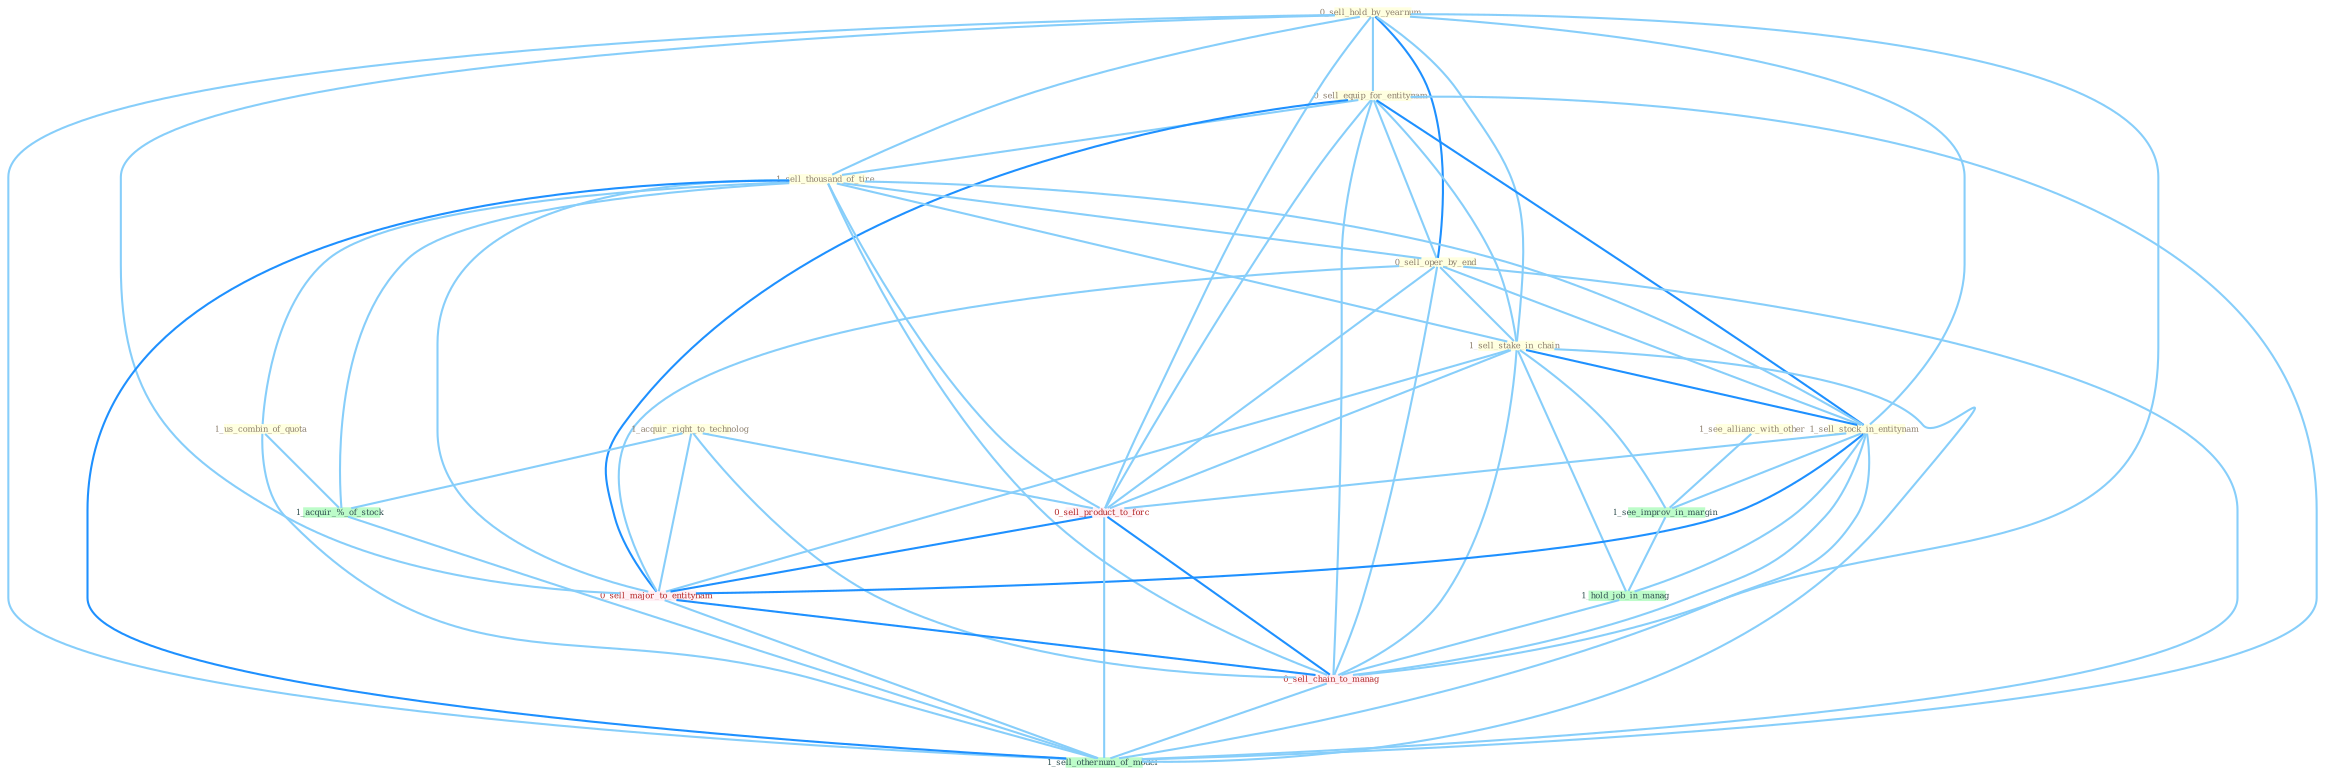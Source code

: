 Graph G{ 
    node
    [shape=polygon,style=filled,width=.5,height=.06,color="#BDFCC9",fixedsize=true,fontsize=4,
    fontcolor="#2f4f4f"];
    {node
    [color="#ffffe0", fontcolor="#8b7d6b"] "0_sell_hold_by_yearnum " "1_see_allianc_with_other " "0_sell_equip_for_entitynam " "1_sell_thousand_of_tire " "0_sell_oper_by_end " "1_us_combin_of_quota " "1_acquir_right_to_technolog " "1_sell_stake_in_chain " "1_sell_stock_in_entitynam "}
{node [color="#fff0f5", fontcolor="#b22222"] "0_sell_product_to_forc " "0_sell_major_to_entitynam " "0_sell_chain_to_manag "}
edge [color="#B0E2FF"];

	"0_sell_hold_by_yearnum " -- "0_sell_equip_for_entitynam " [w="1", color="#87cefa" ];
	"0_sell_hold_by_yearnum " -- "1_sell_thousand_of_tire " [w="1", color="#87cefa" ];
	"0_sell_hold_by_yearnum " -- "0_sell_oper_by_end " [w="2", color="#1e90ff" , len=0.8];
	"0_sell_hold_by_yearnum " -- "1_sell_stake_in_chain " [w="1", color="#87cefa" ];
	"0_sell_hold_by_yearnum " -- "1_sell_stock_in_entitynam " [w="1", color="#87cefa" ];
	"0_sell_hold_by_yearnum " -- "0_sell_product_to_forc " [w="1", color="#87cefa" ];
	"0_sell_hold_by_yearnum " -- "0_sell_major_to_entitynam " [w="1", color="#87cefa" ];
	"0_sell_hold_by_yearnum " -- "0_sell_chain_to_manag " [w="1", color="#87cefa" ];
	"0_sell_hold_by_yearnum " -- "1_sell_othernum_of_model " [w="1", color="#87cefa" ];
	"1_see_allianc_with_other " -- "1_see_improv_in_margin " [w="1", color="#87cefa" ];
	"0_sell_equip_for_entitynam " -- "1_sell_thousand_of_tire " [w="1", color="#87cefa" ];
	"0_sell_equip_for_entitynam " -- "0_sell_oper_by_end " [w="1", color="#87cefa" ];
	"0_sell_equip_for_entitynam " -- "1_sell_stake_in_chain " [w="1", color="#87cefa" ];
	"0_sell_equip_for_entitynam " -- "1_sell_stock_in_entitynam " [w="2", color="#1e90ff" , len=0.8];
	"0_sell_equip_for_entitynam " -- "0_sell_product_to_forc " [w="1", color="#87cefa" ];
	"0_sell_equip_for_entitynam " -- "0_sell_major_to_entitynam " [w="2", color="#1e90ff" , len=0.8];
	"0_sell_equip_for_entitynam " -- "0_sell_chain_to_manag " [w="1", color="#87cefa" ];
	"0_sell_equip_for_entitynam " -- "1_sell_othernum_of_model " [w="1", color="#87cefa" ];
	"1_sell_thousand_of_tire " -- "0_sell_oper_by_end " [w="1", color="#87cefa" ];
	"1_sell_thousand_of_tire " -- "1_us_combin_of_quota " [w="1", color="#87cefa" ];
	"1_sell_thousand_of_tire " -- "1_sell_stake_in_chain " [w="1", color="#87cefa" ];
	"1_sell_thousand_of_tire " -- "1_sell_stock_in_entitynam " [w="1", color="#87cefa" ];
	"1_sell_thousand_of_tire " -- "1_acquir_%_of_stock " [w="1", color="#87cefa" ];
	"1_sell_thousand_of_tire " -- "0_sell_product_to_forc " [w="1", color="#87cefa" ];
	"1_sell_thousand_of_tire " -- "0_sell_major_to_entitynam " [w="1", color="#87cefa" ];
	"1_sell_thousand_of_tire " -- "0_sell_chain_to_manag " [w="1", color="#87cefa" ];
	"1_sell_thousand_of_tire " -- "1_sell_othernum_of_model " [w="2", color="#1e90ff" , len=0.8];
	"0_sell_oper_by_end " -- "1_sell_stake_in_chain " [w="1", color="#87cefa" ];
	"0_sell_oper_by_end " -- "1_sell_stock_in_entitynam " [w="1", color="#87cefa" ];
	"0_sell_oper_by_end " -- "0_sell_product_to_forc " [w="1", color="#87cefa" ];
	"0_sell_oper_by_end " -- "0_sell_major_to_entitynam " [w="1", color="#87cefa" ];
	"0_sell_oper_by_end " -- "0_sell_chain_to_manag " [w="1", color="#87cefa" ];
	"0_sell_oper_by_end " -- "1_sell_othernum_of_model " [w="1", color="#87cefa" ];
	"1_us_combin_of_quota " -- "1_acquir_%_of_stock " [w="1", color="#87cefa" ];
	"1_us_combin_of_quota " -- "1_sell_othernum_of_model " [w="1", color="#87cefa" ];
	"1_acquir_right_to_technolog " -- "1_acquir_%_of_stock " [w="1", color="#87cefa" ];
	"1_acquir_right_to_technolog " -- "0_sell_product_to_forc " [w="1", color="#87cefa" ];
	"1_acquir_right_to_technolog " -- "0_sell_major_to_entitynam " [w="1", color="#87cefa" ];
	"1_acquir_right_to_technolog " -- "0_sell_chain_to_manag " [w="1", color="#87cefa" ];
	"1_sell_stake_in_chain " -- "1_sell_stock_in_entitynam " [w="2", color="#1e90ff" , len=0.8];
	"1_sell_stake_in_chain " -- "1_see_improv_in_margin " [w="1", color="#87cefa" ];
	"1_sell_stake_in_chain " -- "1_hold_job_in_manag " [w="1", color="#87cefa" ];
	"1_sell_stake_in_chain " -- "0_sell_product_to_forc " [w="1", color="#87cefa" ];
	"1_sell_stake_in_chain " -- "0_sell_major_to_entitynam " [w="1", color="#87cefa" ];
	"1_sell_stake_in_chain " -- "0_sell_chain_to_manag " [w="1", color="#87cefa" ];
	"1_sell_stake_in_chain " -- "1_sell_othernum_of_model " [w="1", color="#87cefa" ];
	"1_sell_stock_in_entitynam " -- "1_see_improv_in_margin " [w="1", color="#87cefa" ];
	"1_sell_stock_in_entitynam " -- "1_hold_job_in_manag " [w="1", color="#87cefa" ];
	"1_sell_stock_in_entitynam " -- "0_sell_product_to_forc " [w="1", color="#87cefa" ];
	"1_sell_stock_in_entitynam " -- "0_sell_major_to_entitynam " [w="2", color="#1e90ff" , len=0.8];
	"1_sell_stock_in_entitynam " -- "0_sell_chain_to_manag " [w="1", color="#87cefa" ];
	"1_sell_stock_in_entitynam " -- "1_sell_othernum_of_model " [w="1", color="#87cefa" ];
	"1_see_improv_in_margin " -- "1_hold_job_in_manag " [w="1", color="#87cefa" ];
	"1_acquir_%_of_stock " -- "1_sell_othernum_of_model " [w="1", color="#87cefa" ];
	"1_hold_job_in_manag " -- "0_sell_chain_to_manag " [w="1", color="#87cefa" ];
	"0_sell_product_to_forc " -- "0_sell_major_to_entitynam " [w="2", color="#1e90ff" , len=0.8];
	"0_sell_product_to_forc " -- "0_sell_chain_to_manag " [w="2", color="#1e90ff" , len=0.8];
	"0_sell_product_to_forc " -- "1_sell_othernum_of_model " [w="1", color="#87cefa" ];
	"0_sell_major_to_entitynam " -- "0_sell_chain_to_manag " [w="2", color="#1e90ff" , len=0.8];
	"0_sell_major_to_entitynam " -- "1_sell_othernum_of_model " [w="1", color="#87cefa" ];
	"0_sell_chain_to_manag " -- "1_sell_othernum_of_model " [w="1", color="#87cefa" ];
}